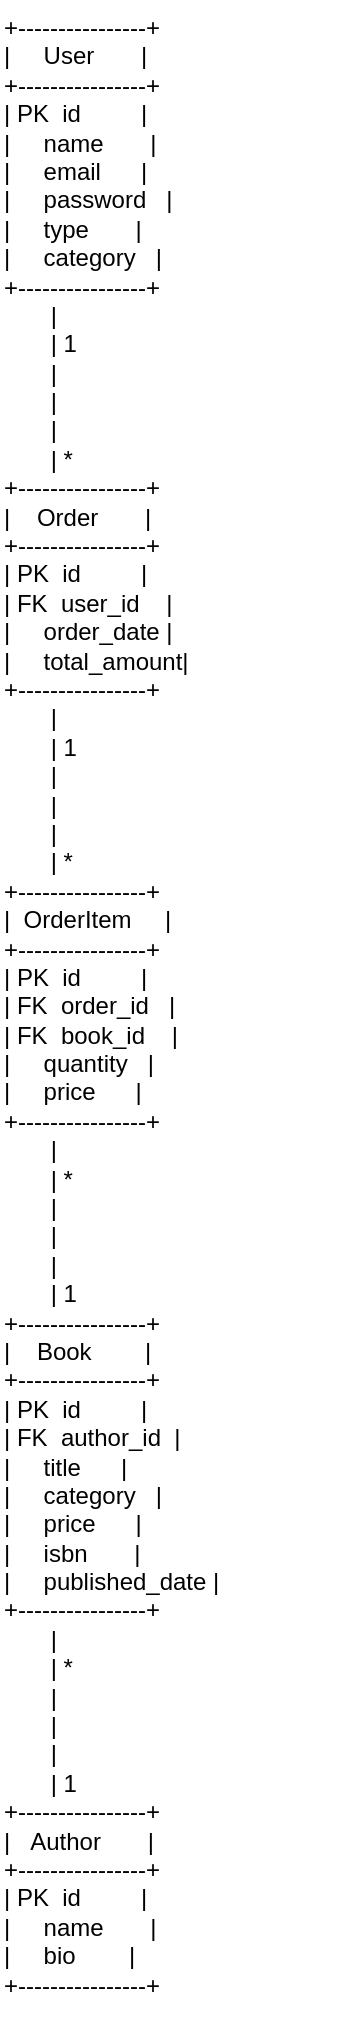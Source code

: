 <mxfile version="24.4.8" type="device">
  <diagram id="R2lEEEUBdFMjLlhIrx00" name="Page-1">
    <mxGraphModel dx="1036" dy="606" grid="1" gridSize="10" guides="1" tooltips="1" connect="1" arrows="1" fold="1" page="1" pageScale="1" pageWidth="850" pageHeight="1100" math="0" shadow="0" extFonts="Permanent Marker^https://fonts.googleapis.com/css?family=Permanent+Marker">
      <root>
        <mxCell id="0" />
        <mxCell id="1" parent="0" />
        <mxCell id="BWQETe9J5wM8l1sVdFaf-1" value="+----------------+&#xa;|     User       |&#xa;+----------------+&#xa;| PK  id         |&#xa;|     name       |&#xa;|     email      |&#xa;|     password   |&#xa;|     type       |&#xa;|     category   |&#xa;+----------------+&#xa;       |&#xa;       | 1&#xa;       |&#xa;       |&#xa;       |&#xa;       | *&#xa;+----------------+&#xa;|    Order       |&#xa;+----------------+&#xa;| PK  id         |&#xa;| FK  user_id    |&#xa;|     order_date |&#xa;|     total_amount|&#xa;+----------------+&#xa;       |&#xa;       | 1&#xa;       |&#xa;       |&#xa;       |&#xa;       | *&#xa;+----------------+&#xa;|  OrderItem     |&#xa;+----------------+&#xa;| PK  id         |&#xa;| FK  order_id   |&#xa;| FK  book_id    |&#xa;|     quantity   |&#xa;|     price      |&#xa;+----------------+&#xa;       |&#xa;       | *&#xa;       |&#xa;       |&#xa;       |&#xa;       | 1&#xa;+----------------+&#xa;|    Book        |&#xa;+----------------+&#xa;| PK  id         |&#xa;| FK  author_id  |&#xa;|     title      |&#xa;|     category   |&#xa;|     price      |&#xa;|     isbn       |&#xa;|     published_date |&#xa;+----------------+&#xa;       |&#xa;       | *&#xa;       |&#xa;       |&#xa;       |&#xa;       | 1&#xa;+----------------+&#xa;|   Author       |&#xa;+----------------+&#xa;| PK  id         |&#xa;|     name       |&#xa;|     bio        |&#xa;+----------------+" style="text;whiteSpace=wrap;" vertex="1" parent="1">
          <mxGeometry x="90" y="100" width="170" height="1020" as="geometry" />
        </mxCell>
      </root>
    </mxGraphModel>
  </diagram>
</mxfile>
